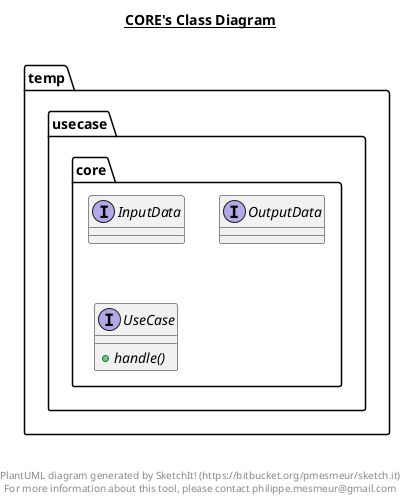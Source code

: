 @startuml

title __CORE's Class Diagram__\n

  namespace temp {
    namespace usecase.core {
      interface temp.usecase.core.InputData {
      }
    }
  }
  

  namespace temp {
    namespace usecase.core {
      interface temp.usecase.core.OutputData {
      }
    }
  }
  

  namespace temp {
    namespace usecase.core {
      interface temp.usecase.core.UseCase {
          {abstract} + handle()
      }
    }
  }
  



right footer


PlantUML diagram generated by SketchIt! (https://bitbucket.org/pmesmeur/sketch.it)
For more information about this tool, please contact philippe.mesmeur@gmail.com
endfooter

@enduml
